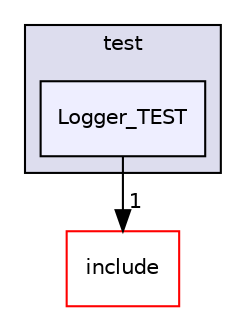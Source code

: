 digraph "/home/shreya1809/ECEN5013_AESD-S19/Project1/test/Logger_TEST" {
  compound=true
  node [ fontsize="10", fontname="Helvetica"];
  edge [ labelfontsize="10", labelfontname="Helvetica"];
  subgraph clusterdir_13e138d54eb8818da29c3992edef070a {
    graph [ bgcolor="#ddddee", pencolor="black", label="test" fontname="Helvetica", fontsize="10", URL="dir_13e138d54eb8818da29c3992edef070a.html"]
  dir_c4954fa5efcdb10b99037432cb6e2bfa [shape=box, label="Logger_TEST", style="filled", fillcolor="#eeeeff", pencolor="black", URL="dir_c4954fa5efcdb10b99037432cb6e2bfa.html"];
  }
  dir_d44c64559bbebec7f509842c48db8b23 [shape=box label="include" fillcolor="white" style="filled" color="red" URL="dir_d44c64559bbebec7f509842c48db8b23.html"];
  dir_c4954fa5efcdb10b99037432cb6e2bfa->dir_d44c64559bbebec7f509842c48db8b23 [headlabel="1", labeldistance=1.5 headhref="dir_000008_000000.html"];
}
